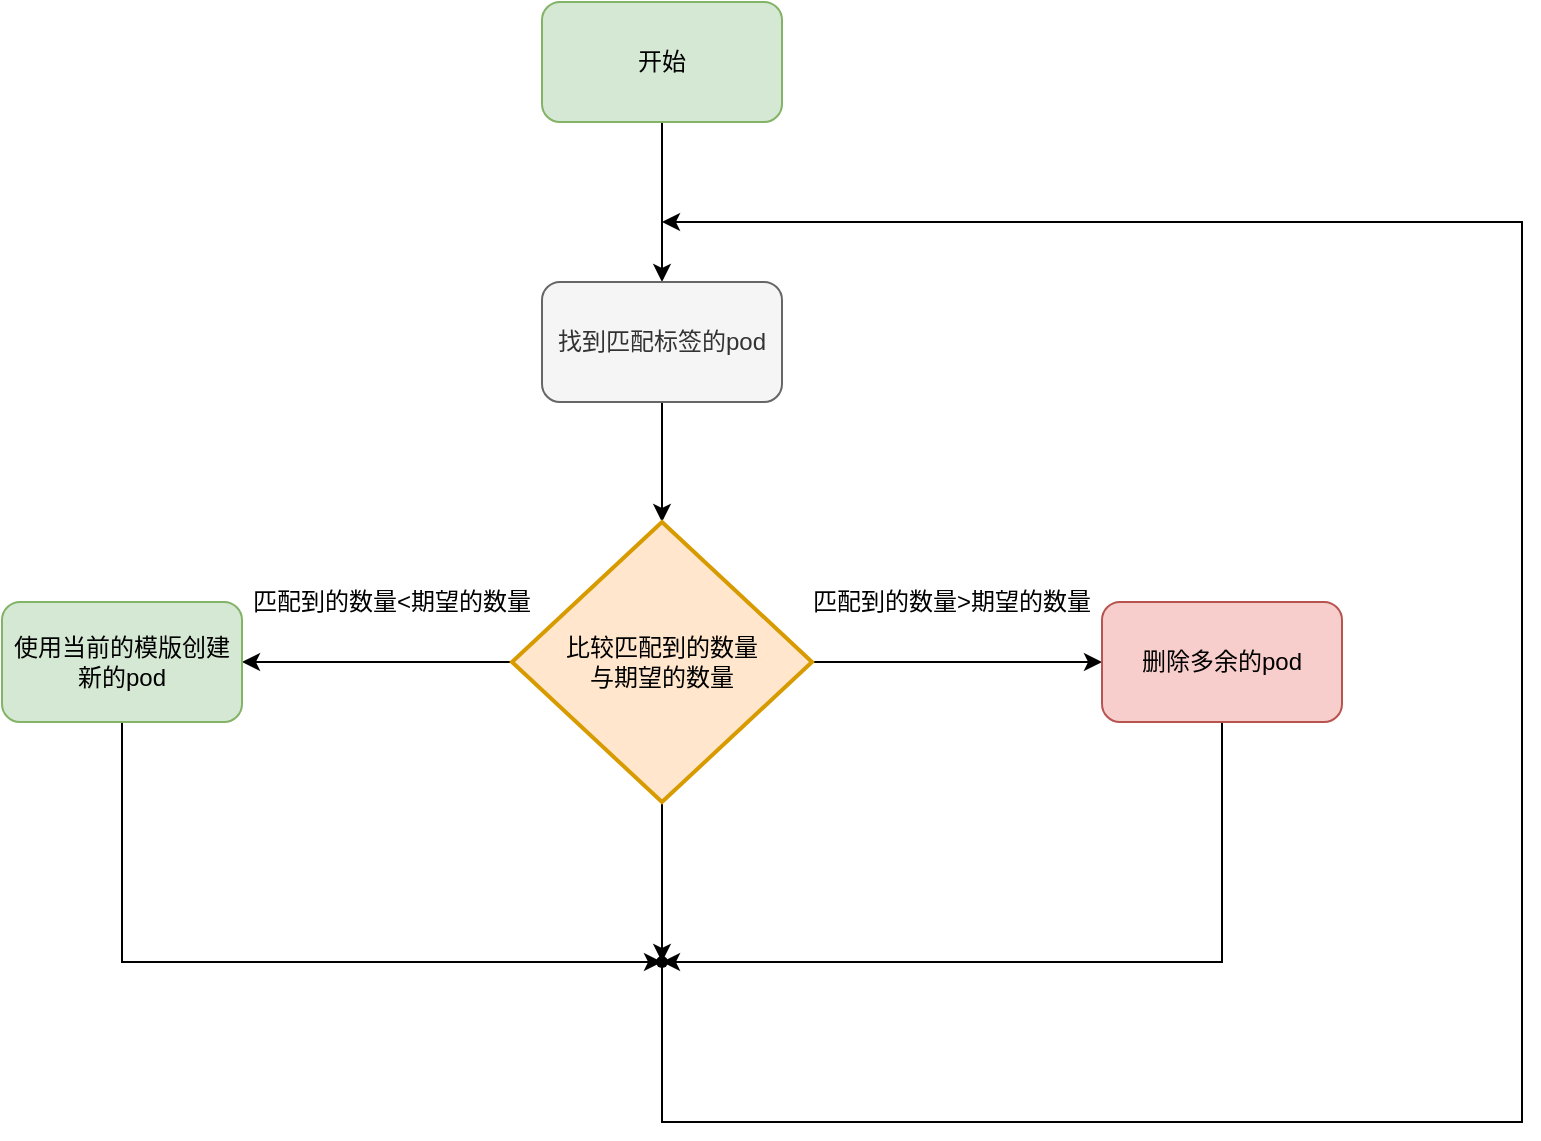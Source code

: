 <mxfile version="20.4.0" type="github">
  <diagram id="TwCInv9GuWYVzPujh3HL" name="Page-1">
    <mxGraphModel dx="976" dy="745" grid="0" gridSize="10" guides="1" tooltips="1" connect="1" arrows="1" fold="1" page="1" pageScale="1" pageWidth="850" pageHeight="1100" math="0" shadow="0">
      <root>
        <mxCell id="0" />
        <mxCell id="1" parent="0" />
        <mxCell id="luB2HOYWqoIe6doZfTrh-3" value="" style="edgeStyle=orthogonalEdgeStyle;rounded=0;orthogonalLoop=1;jettySize=auto;html=1;" edge="1" parent="1" source="luB2HOYWqoIe6doZfTrh-1" target="luB2HOYWqoIe6doZfTrh-2">
          <mxGeometry relative="1" as="geometry" />
        </mxCell>
        <mxCell id="luB2HOYWqoIe6doZfTrh-1" value="开始" style="rounded=1;whiteSpace=wrap;html=1;fillColor=#d5e8d4;strokeColor=#82b366;" vertex="1" parent="1">
          <mxGeometry x="290" y="320" width="120" height="60" as="geometry" />
        </mxCell>
        <mxCell id="luB2HOYWqoIe6doZfTrh-5" value="" style="edgeStyle=orthogonalEdgeStyle;rounded=0;orthogonalLoop=1;jettySize=auto;html=1;entryX=0.5;entryY=0;entryDx=0;entryDy=0;entryPerimeter=0;" edge="1" parent="1" source="luB2HOYWqoIe6doZfTrh-2" target="luB2HOYWqoIe6doZfTrh-11">
          <mxGeometry relative="1" as="geometry">
            <mxPoint x="350" y="600" as="targetPoint" />
          </mxGeometry>
        </mxCell>
        <mxCell id="luB2HOYWqoIe6doZfTrh-2" value="找到匹配标签的pod" style="whiteSpace=wrap;html=1;rounded=1;fillColor=#f5f5f5;fontColor=#333333;strokeColor=#666666;" vertex="1" parent="1">
          <mxGeometry x="290" y="460" width="120" height="60" as="geometry" />
        </mxCell>
        <mxCell id="luB2HOYWqoIe6doZfTrh-7" value="" style="edgeStyle=orthogonalEdgeStyle;rounded=0;orthogonalLoop=1;jettySize=auto;html=1;exitX=1;exitY=0.5;exitDx=0;exitDy=0;exitPerimeter=0;" edge="1" parent="1" source="luB2HOYWqoIe6doZfTrh-11" target="luB2HOYWqoIe6doZfTrh-6">
          <mxGeometry relative="1" as="geometry">
            <mxPoint x="410" y="630" as="sourcePoint" />
          </mxGeometry>
        </mxCell>
        <mxCell id="luB2HOYWqoIe6doZfTrh-10" value="" style="edgeStyle=orthogonalEdgeStyle;rounded=0;orthogonalLoop=1;jettySize=auto;html=1;exitX=0;exitY=0.5;exitDx=0;exitDy=0;exitPerimeter=0;" edge="1" parent="1" source="luB2HOYWqoIe6doZfTrh-11" target="luB2HOYWqoIe6doZfTrh-9">
          <mxGeometry relative="1" as="geometry">
            <mxPoint x="290" y="630" as="sourcePoint" />
          </mxGeometry>
        </mxCell>
        <mxCell id="luB2HOYWqoIe6doZfTrh-16" style="edgeStyle=orthogonalEdgeStyle;rounded=0;orthogonalLoop=1;jettySize=auto;html=1;" edge="1" parent="1" source="luB2HOYWqoIe6doZfTrh-6" target="luB2HOYWqoIe6doZfTrh-13">
          <mxGeometry relative="1" as="geometry">
            <Array as="points">
              <mxPoint x="630" y="800" />
            </Array>
          </mxGeometry>
        </mxCell>
        <mxCell id="luB2HOYWqoIe6doZfTrh-6" value="删除多余的pod" style="whiteSpace=wrap;html=1;rounded=1;fillColor=#f8cecc;strokeColor=#b85450;" vertex="1" parent="1">
          <mxGeometry x="570" y="620" width="120" height="60" as="geometry" />
        </mxCell>
        <mxCell id="luB2HOYWqoIe6doZfTrh-8" value="匹配到的数量&amp;gt;期望的数量" style="text;html=1;strokeColor=none;fillColor=none;align=center;verticalAlign=middle;whiteSpace=wrap;rounded=0;" vertex="1" parent="1">
          <mxGeometry x="420" y="600" width="150" height="40" as="geometry" />
        </mxCell>
        <mxCell id="luB2HOYWqoIe6doZfTrh-14" value="" style="edgeStyle=orthogonalEdgeStyle;rounded=0;orthogonalLoop=1;jettySize=auto;html=1;" edge="1" parent="1" source="luB2HOYWqoIe6doZfTrh-9" target="luB2HOYWqoIe6doZfTrh-13">
          <mxGeometry relative="1" as="geometry">
            <Array as="points">
              <mxPoint x="80" y="800" />
            </Array>
          </mxGeometry>
        </mxCell>
        <mxCell id="luB2HOYWqoIe6doZfTrh-9" value="使用当前的模版创建新的pod" style="whiteSpace=wrap;html=1;rounded=1;fillColor=#d5e8d4;strokeColor=#82b366;" vertex="1" parent="1">
          <mxGeometry x="20" y="620" width="120" height="60" as="geometry" />
        </mxCell>
        <mxCell id="luB2HOYWqoIe6doZfTrh-15" style="edgeStyle=orthogonalEdgeStyle;rounded=0;orthogonalLoop=1;jettySize=auto;html=1;" edge="1" parent="1" source="luB2HOYWqoIe6doZfTrh-11" target="luB2HOYWqoIe6doZfTrh-13">
          <mxGeometry relative="1" as="geometry" />
        </mxCell>
        <mxCell id="luB2HOYWqoIe6doZfTrh-11" value="比较匹配到的数量&lt;br&gt;与期望的数量" style="strokeWidth=2;html=1;shape=mxgraph.flowchart.decision;whiteSpace=wrap;fillColor=#ffe6cc;strokeColor=#d79b00;" vertex="1" parent="1">
          <mxGeometry x="275" y="580" width="150" height="140" as="geometry" />
        </mxCell>
        <mxCell id="luB2HOYWqoIe6doZfTrh-12" value="匹配到的数量&amp;lt;期望的数量" style="text;html=1;strokeColor=none;fillColor=none;align=center;verticalAlign=middle;whiteSpace=wrap;rounded=0;" vertex="1" parent="1">
          <mxGeometry x="140" y="600" width="150" height="40" as="geometry" />
        </mxCell>
        <mxCell id="luB2HOYWqoIe6doZfTrh-17" style="edgeStyle=orthogonalEdgeStyle;rounded=0;orthogonalLoop=1;jettySize=auto;html=1;" edge="1" parent="1" source="luB2HOYWqoIe6doZfTrh-13">
          <mxGeometry relative="1" as="geometry">
            <mxPoint x="350" y="430" as="targetPoint" />
            <Array as="points">
              <mxPoint x="350" y="880" />
              <mxPoint x="780" y="880" />
              <mxPoint x="780" y="430" />
            </Array>
          </mxGeometry>
        </mxCell>
        <mxCell id="luB2HOYWqoIe6doZfTrh-13" value="" style="shape=waypoint;sketch=0;size=6;pointerEvents=1;points=[];fillColor=default;resizable=0;rotatable=0;perimeter=centerPerimeter;snapToPoint=1;rounded=1;" vertex="1" parent="1">
          <mxGeometry x="330" y="780" width="40" height="40" as="geometry" />
        </mxCell>
      </root>
    </mxGraphModel>
  </diagram>
</mxfile>
